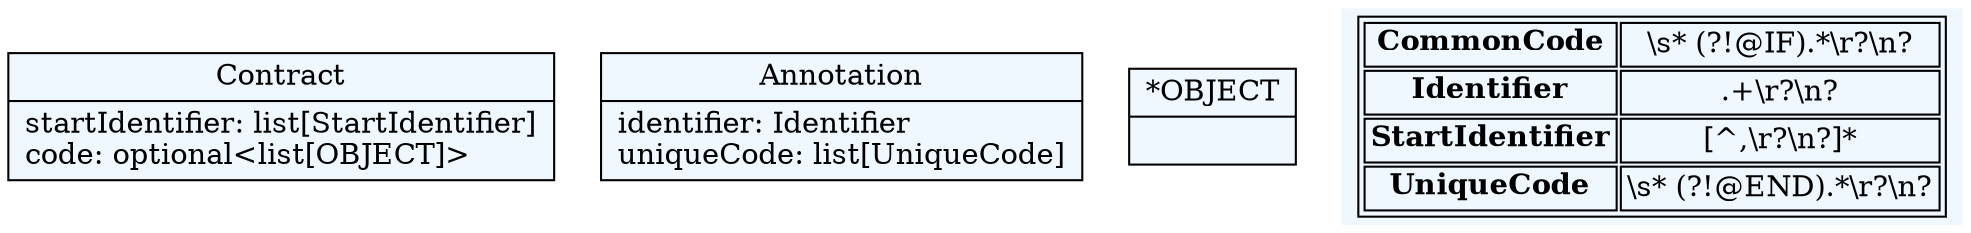 
    digraph textX {
    fontname = "Bitstream Vera Sans"
    fontsize = 8
    node[
        shape=record,
        style=filled,
        fillcolor=aliceblue
    ]
    nodesep = 0.3
    edge[dir=black,arrowtail=empty]


1735875889152[ label="{Contract|startIdentifier: list[StartIdentifier]\lcode: optional\<list[OBJECT]\>\l}"]

1735875893872[ label="{Annotation|identifier: Identifier\luniqueCode: list[UniqueCode]\l}"]



1735875916528[ label="{*OBJECT|}"]

match_rules [ shape=plaintext, label=< <table>
	<tr>
		<td><b>CommonCode</b></td><td>\s* (?!@IF).*\r?\n?</td>
	</tr>
	<tr>
		<td><b>Identifier</b></td><td>.+\r?\n?</td>
	</tr>
	<tr>
		<td><b>StartIdentifier</b></td><td>[^,\r?\n?]*</td>
	</tr>
	<tr>
		<td><b>UniqueCode</b></td><td>\s* (?!@END).*\r?\n?</td>
	</tr>
</table> >]


}
